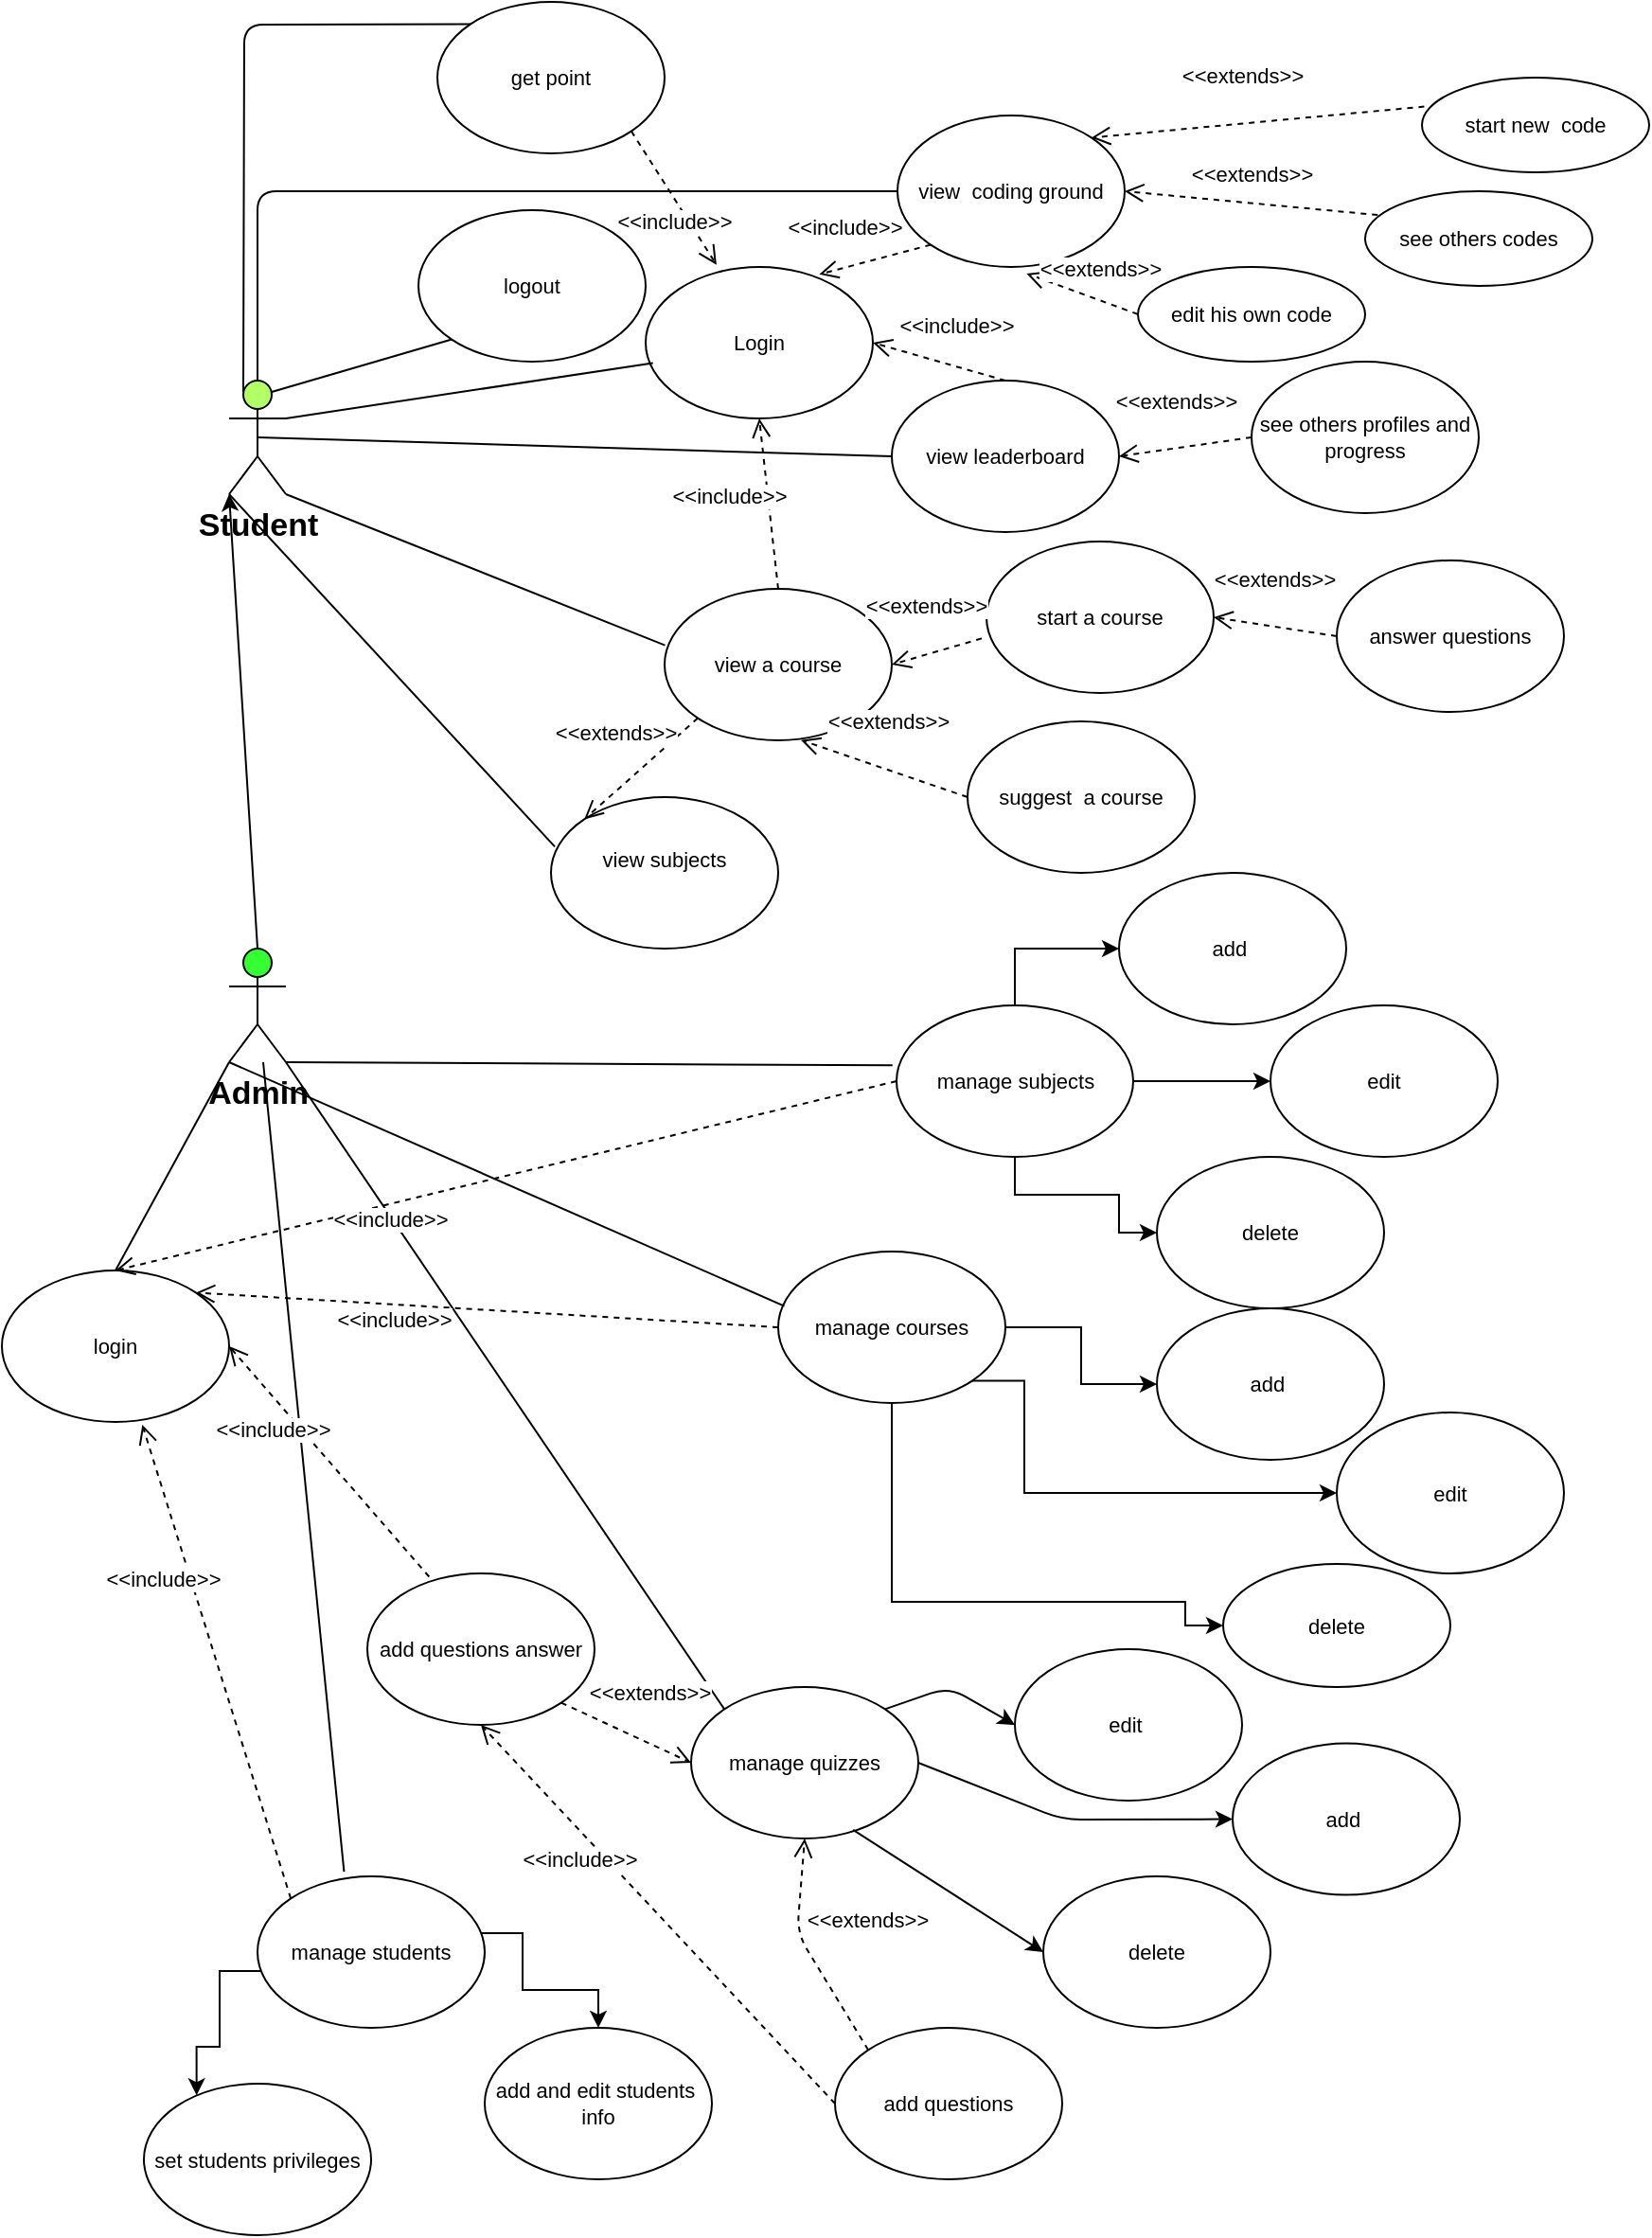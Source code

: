 <mxfile version="10.6.3"><diagram id="WrtbN398oTjJ7pyCJ4HK" name="Page-1"><mxGraphModel dx="716" dy="1461" grid="1" gridSize="10" guides="1" tooltips="1" connect="1" arrows="1" fold="1" page="1" pageScale="1" pageWidth="850" pageHeight="1100" math="0" shadow="0"><root><mxCell id="0"/><mxCell id="1" parent="0"/><mxCell id="4SM97Cl1a3lfnWkF3-LH-1" value="Student" style="shape=umlActor;verticalLabelPosition=bottom;labelBackgroundColor=#ffffff;verticalAlign=top;html=1;outlineConnect=0;fillColor=#B3FF66;fontStyle=1;fontSize=17;" vertex="1" parent="1"><mxGeometry x="120" y="160" width="30" height="60" as="geometry"/></mxCell><mxCell id="4SM97Cl1a3lfnWkF3-LH-2" value="Admin" style="shape=umlActor;verticalLabelPosition=bottom;labelBackgroundColor=#ffffff;verticalAlign=top;html=1;outlineConnect=0;fontStyle=1;fontSize=17;fillColor=#33FF33;" vertex="1" parent="1"><mxGeometry x="120" y="460" width="30" height="60" as="geometry"/></mxCell><mxCell id="4SM97Cl1a3lfnWkF3-LH-3" value="" style="endArrow=classic;html=1;exitX=0.5;exitY=0;exitDx=0;exitDy=0;exitPerimeter=0;entryX=0;entryY=1;entryDx=0;entryDy=0;entryPerimeter=0;" edge="1" parent="1" source="4SM97Cl1a3lfnWkF3-LH-2" target="4SM97Cl1a3lfnWkF3-LH-1"><mxGeometry width="50" height="50" relative="1" as="geometry"><mxPoint x="110" y="400" as="sourcePoint"/><mxPoint x="170" y="450" as="targetPoint"/><Array as="points"/></mxGeometry></mxCell><mxCell id="4SM97Cl1a3lfnWkF3-LH-4" value="Login" style="ellipse;whiteSpace=wrap;html=1;fillColor=none;fontSize=11;" vertex="1" parent="1"><mxGeometry x="340" y="100" width="120" height="80" as="geometry"/></mxCell><mxCell id="4SM97Cl1a3lfnWkF3-LH-5" value="view a course" style="ellipse;whiteSpace=wrap;html=1;fillColor=none;fontSize=11;" vertex="1" parent="1"><mxGeometry x="350" y="270" width="120" height="80" as="geometry"/></mxCell><mxCell id="4SM97Cl1a3lfnWkF3-LH-6" value="suggest&amp;nbsp; a course" style="ellipse;whiteSpace=wrap;html=1;fillColor=none;fontSize=11;" vertex="1" parent="1"><mxGeometry x="510" y="340" width="120" height="80" as="geometry"/></mxCell><mxCell id="4SM97Cl1a3lfnWkF3-LH-7" value="logout" style="ellipse;whiteSpace=wrap;html=1;fillColor=none;fontSize=11;" vertex="1" parent="1"><mxGeometry x="220" y="70" width="120" height="80" as="geometry"/></mxCell><mxCell id="4SM97Cl1a3lfnWkF3-LH-8" value="view leaderboard" style="ellipse;whiteSpace=wrap;html=1;fillColor=none;fontSize=11;" vertex="1" parent="1"><mxGeometry x="470" y="160" width="120" height="80" as="geometry"/></mxCell><mxCell id="4SM97Cl1a3lfnWkF3-LH-9" value="see others profiles and progress&lt;br&gt;" style="ellipse;whiteSpace=wrap;html=1;fillColor=none;fontSize=11;" vertex="1" parent="1"><mxGeometry x="660" y="150" width="120" height="80" as="geometry"/></mxCell><mxCell id="4SM97Cl1a3lfnWkF3-LH-10" value="start a course" style="ellipse;whiteSpace=wrap;html=1;fillColor=none;fontSize=11;" vertex="1" parent="1"><mxGeometry x="520" y="245" width="120" height="80" as="geometry"/></mxCell><mxCell id="4SM97Cl1a3lfnWkF3-LH-11" value="view subjects&lt;br&gt;&lt;br&gt;" style="ellipse;whiteSpace=wrap;html=1;fillColor=none;fontSize=11;" vertex="1" parent="1"><mxGeometry x="290" y="380" width="120" height="80" as="geometry"/></mxCell><mxCell id="4SM97Cl1a3lfnWkF3-LH-12" value="" style="endArrow=none;html=1;fontSize=11;entryX=0;entryY=1;entryDx=0;entryDy=0;exitX=0.75;exitY=0.1;exitDx=0;exitDy=0;exitPerimeter=0;" edge="1" parent="1" source="4SM97Cl1a3lfnWkF3-LH-1" target="4SM97Cl1a3lfnWkF3-LH-7"><mxGeometry width="50" height="50" relative="1" as="geometry"><mxPoint x="150" y="180" as="sourcePoint"/><mxPoint x="200" y="130" as="targetPoint"/></mxGeometry></mxCell><mxCell id="4SM97Cl1a3lfnWkF3-LH-13" value="" style="endArrow=none;html=1;fontSize=11;entryX=0.032;entryY=0.634;entryDx=0;entryDy=0;entryPerimeter=0;exitX=1;exitY=0.333;exitDx=0;exitDy=0;exitPerimeter=0;" edge="1" parent="1" source="4SM97Cl1a3lfnWkF3-LH-1" target="4SM97Cl1a3lfnWkF3-LH-4"><mxGeometry width="50" height="50" relative="1" as="geometry"><mxPoint x="190" y="220" as="sourcePoint"/><mxPoint x="240" y="170" as="targetPoint"/></mxGeometry></mxCell><mxCell id="4SM97Cl1a3lfnWkF3-LH-14" value="" style="endArrow=none;html=1;fontSize=11;exitX=0.5;exitY=0.5;exitDx=0;exitDy=0;exitPerimeter=0;entryX=0;entryY=0.5;entryDx=0;entryDy=0;" edge="1" parent="1" source="4SM97Cl1a3lfnWkF3-LH-1" target="4SM97Cl1a3lfnWkF3-LH-8"><mxGeometry width="50" height="50" relative="1" as="geometry"><mxPoint x="220" y="240" as="sourcePoint"/><mxPoint x="270" y="190" as="targetPoint"/></mxGeometry></mxCell><mxCell id="4SM97Cl1a3lfnWkF3-LH-15" value="" style="endArrow=none;html=1;fontSize=11;exitX=1;exitY=1;exitDx=0;exitDy=0;exitPerimeter=0;entryX=0.002;entryY=0.373;entryDx=0;entryDy=0;entryPerimeter=0;" edge="1" parent="1" source="4SM97Cl1a3lfnWkF3-LH-1" target="4SM97Cl1a3lfnWkF3-LH-5"><mxGeometry width="50" height="50" relative="1" as="geometry"><mxPoint x="230" y="300" as="sourcePoint"/><mxPoint x="280" y="250" as="targetPoint"/></mxGeometry></mxCell><mxCell id="4SM97Cl1a3lfnWkF3-LH-16" value="" style="endArrow=none;html=1;fontSize=11;entryX=0.017;entryY=0.327;entryDx=0;entryDy=0;entryPerimeter=0;exitX=0;exitY=1;exitDx=0;exitDy=0;exitPerimeter=0;" edge="1" parent="1" source="4SM97Cl1a3lfnWkF3-LH-1" target="4SM97Cl1a3lfnWkF3-LH-11"><mxGeometry width="50" height="50" relative="1" as="geometry"><mxPoint x="180" y="340" as="sourcePoint"/><mxPoint x="290" y="400" as="targetPoint"/></mxGeometry></mxCell><mxCell id="4SM97Cl1a3lfnWkF3-LH-17" value="&amp;lt;&amp;lt;extends&amp;gt;&amp;gt;" style="html=1;verticalAlign=bottom;endArrow=open;dashed=1;endSize=8;fontSize=11;exitX=0;exitY=0.5;exitDx=0;exitDy=0;entryX=1;entryY=0.5;entryDx=0;entryDy=0;" edge="1" parent="1" source="4SM97Cl1a3lfnWkF3-LH-9" target="4SM97Cl1a3lfnWkF3-LH-8"><mxGeometry x="0.08" y="-16" relative="1" as="geometry"><mxPoint x="650" y="190" as="sourcePoint"/><mxPoint x="570" y="190" as="targetPoint"/><mxPoint as="offset"/></mxGeometry></mxCell><mxCell id="4SM97Cl1a3lfnWkF3-LH-18" value="&amp;lt;&amp;lt;extends&amp;gt;&amp;gt;" style="html=1;verticalAlign=bottom;endArrow=open;dashed=1;endSize=8;fontSize=11;exitX=-0.021;exitY=0.64;exitDx=0;exitDy=0;entryX=1;entryY=0.5;entryDx=0;entryDy=0;exitPerimeter=0;" edge="1" parent="1" source="4SM97Cl1a3lfnWkF3-LH-10" target="4SM97Cl1a3lfnWkF3-LH-5"><mxGeometry x="0.08" y="-16" relative="1" as="geometry"><mxPoint x="530" y="290" as="sourcePoint"/><mxPoint x="460" y="300" as="targetPoint"/><mxPoint as="offset"/></mxGeometry></mxCell><mxCell id="4SM97Cl1a3lfnWkF3-LH-19" value="&amp;lt;&amp;lt;extends&amp;gt;&amp;gt;" style="html=1;verticalAlign=bottom;endArrow=open;dashed=1;endSize=8;fontSize=11;exitX=0;exitY=0.5;exitDx=0;exitDy=0;entryX=0.6;entryY=0.998;entryDx=0;entryDy=0;entryPerimeter=0;" edge="1" parent="1" source="4SM97Cl1a3lfnWkF3-LH-6" target="4SM97Cl1a3lfnWkF3-LH-5"><mxGeometry x="0.08" y="-16" relative="1" as="geometry"><mxPoint x="510" y="370" as="sourcePoint"/><mxPoint x="440" y="380" as="targetPoint"/><mxPoint as="offset"/></mxGeometry></mxCell><mxCell id="4SM97Cl1a3lfnWkF3-LH-20" value="manage courses" style="ellipse;whiteSpace=wrap;html=1;fillColor=none;fontSize=11;" vertex="1" parent="1"><mxGeometry x="410" y="620" width="120" height="80" as="geometry"/></mxCell><mxCell id="4SM97Cl1a3lfnWkF3-LH-21" style="edgeStyle=orthogonalEdgeStyle;rounded=0;orthogonalLoop=1;jettySize=auto;html=1;entryX=0;entryY=0.5;entryDx=0;entryDy=0;fontSize=11;exitX=1;exitY=0.5;exitDx=0;exitDy=0;" edge="1" parent="1" source="4SM97Cl1a3lfnWkF3-LH-24" target="4SM97Cl1a3lfnWkF3-LH-31"><mxGeometry relative="1" as="geometry"/></mxCell><mxCell id="4SM97Cl1a3lfnWkF3-LH-22" style="edgeStyle=orthogonalEdgeStyle;rounded=0;orthogonalLoop=1;jettySize=auto;html=1;entryX=0;entryY=0.5;entryDx=0;entryDy=0;fontSize=11;" edge="1" parent="1" source="4SM97Cl1a3lfnWkF3-LH-24" target="4SM97Cl1a3lfnWkF3-LH-29"><mxGeometry relative="1" as="geometry"/></mxCell><mxCell id="4SM97Cl1a3lfnWkF3-LH-23" style="edgeStyle=orthogonalEdgeStyle;rounded=0;orthogonalLoop=1;jettySize=auto;html=1;entryX=0;entryY=0.5;entryDx=0;entryDy=0;fontSize=11;" edge="1" parent="1" source="4SM97Cl1a3lfnWkF3-LH-24" target="4SM97Cl1a3lfnWkF3-LH-30"><mxGeometry relative="1" as="geometry"><Array as="points"><mxPoint x="535" y="590"/><mxPoint x="590" y="590"/><mxPoint x="590" y="610"/></Array></mxGeometry></mxCell><mxCell id="4SM97Cl1a3lfnWkF3-LH-24" value="manage subjects" style="ellipse;whiteSpace=wrap;html=1;fillColor=none;fontSize=11;" vertex="1" parent="1"><mxGeometry x="472.5" y="490" width="125" height="80" as="geometry"/></mxCell><mxCell id="4SM97Cl1a3lfnWkF3-LH-25" value="manage quizzes" style="ellipse;whiteSpace=wrap;html=1;fillColor=none;fontSize=11;" vertex="1" parent="1"><mxGeometry x="364" y="850" width="120" height="80" as="geometry"/></mxCell><mxCell id="4SM97Cl1a3lfnWkF3-LH-26" style="edgeStyle=orthogonalEdgeStyle;rounded=0;orthogonalLoop=1;jettySize=auto;html=1;fontSize=11;" edge="1" parent="1" source="4SM97Cl1a3lfnWkF3-LH-28" target="4SM97Cl1a3lfnWkF3-LH-58"><mxGeometry relative="1" as="geometry"><Array as="points"><mxPoint x="275" y="980"/><mxPoint x="275" y="1010"/><mxPoint x="315" y="1010"/></Array></mxGeometry></mxCell><mxCell id="4SM97Cl1a3lfnWkF3-LH-27" style="edgeStyle=orthogonalEdgeStyle;rounded=0;orthogonalLoop=1;jettySize=auto;html=1;entryX=0.232;entryY=0.077;entryDx=0;entryDy=0;entryPerimeter=0;fontSize=11;" edge="1" parent="1" source="4SM97Cl1a3lfnWkF3-LH-28" target="4SM97Cl1a3lfnWkF3-LH-59"><mxGeometry relative="1" as="geometry"><Array as="points"><mxPoint x="115" y="1000"/><mxPoint x="115" y="1040"/><mxPoint x="102" y="1040"/></Array></mxGeometry></mxCell><mxCell id="4SM97Cl1a3lfnWkF3-LH-28" value="manage students" style="ellipse;whiteSpace=wrap;html=1;fillColor=none;fontSize=11;" vertex="1" parent="1"><mxGeometry x="135" y="950" width="120" height="80" as="geometry"/></mxCell><mxCell id="4SM97Cl1a3lfnWkF3-LH-29" value="add&amp;nbsp;" style="ellipse;whiteSpace=wrap;html=1;fillColor=none;fontSize=11;" vertex="1" parent="1"><mxGeometry x="590" y="420" width="120" height="80" as="geometry"/></mxCell><mxCell id="4SM97Cl1a3lfnWkF3-LH-30" value="delete" style="ellipse;whiteSpace=wrap;html=1;fillColor=none;fontSize=11;" vertex="1" parent="1"><mxGeometry x="610" y="570" width="120" height="80" as="geometry"/></mxCell><mxCell id="4SM97Cl1a3lfnWkF3-LH-31" value="edit" style="ellipse;whiteSpace=wrap;html=1;fillColor=none;fontSize=11;" vertex="1" parent="1"><mxGeometry x="670" y="490" width="120" height="80" as="geometry"/></mxCell><mxCell id="4SM97Cl1a3lfnWkF3-LH-32" value="" style="endArrow=none;html=1;fontSize=11;entryX=-0.017;entryY=0.396;entryDx=0;entryDy=0;entryPerimeter=0;exitX=1;exitY=1;exitDx=0;exitDy=0;exitPerimeter=0;" edge="1" parent="1" source="4SM97Cl1a3lfnWkF3-LH-2" target="4SM97Cl1a3lfnWkF3-LH-24"><mxGeometry width="50" height="50" relative="1" as="geometry"><mxPoint x="220" y="585" as="sourcePoint"/><mxPoint x="270" y="535" as="targetPoint"/></mxGeometry></mxCell><mxCell id="4SM97Cl1a3lfnWkF3-LH-33" value="view&amp;nbsp; coding ground" style="ellipse;whiteSpace=wrap;html=1;fillColor=none;fontSize=11;" vertex="1" parent="1"><mxGeometry x="473" y="20" width="120" height="80" as="geometry"/></mxCell><mxCell id="4SM97Cl1a3lfnWkF3-LH-34" value="start new&amp;nbsp; code" style="ellipse;whiteSpace=wrap;html=1;fillColor=none;fontSize=11;" vertex="1" parent="1"><mxGeometry x="750" width="120" height="50" as="geometry"/></mxCell><mxCell id="4SM97Cl1a3lfnWkF3-LH-35" value="see others codes" style="ellipse;whiteSpace=wrap;html=1;fillColor=none;fontSize=11;" vertex="1" parent="1"><mxGeometry x="720" y="60" width="120" height="50" as="geometry"/></mxCell><mxCell id="4SM97Cl1a3lfnWkF3-LH-36" value="edit his own code" style="ellipse;whiteSpace=wrap;html=1;fillColor=none;fontSize=11;" vertex="1" parent="1"><mxGeometry x="600" y="100" width="120" height="50" as="geometry"/></mxCell><mxCell id="4SM97Cl1a3lfnWkF3-LH-37" value="&amp;lt;&amp;lt;extends&amp;gt;&amp;gt;" style="html=1;verticalAlign=bottom;endArrow=open;dashed=1;endSize=8;fontSize=11;exitX=0.01;exitY=0.306;exitDx=0;exitDy=0;entryX=1;entryY=0;entryDx=0;entryDy=0;exitPerimeter=0;" edge="1" parent="1" source="4SM97Cl1a3lfnWkF3-LH-34" target="4SM97Cl1a3lfnWkF3-LH-33"><mxGeometry x="0.08" y="-16" relative="1" as="geometry"><mxPoint x="706.5" y="15" as="sourcePoint"/><mxPoint x="636.5" y="25" as="targetPoint"/><mxPoint as="offset"/></mxGeometry></mxCell><mxCell id="4SM97Cl1a3lfnWkF3-LH-38" value="&amp;lt;&amp;lt;extends&amp;gt;&amp;gt;" style="html=1;verticalAlign=bottom;endArrow=open;dashed=1;endSize=8;fontSize=11;exitX=0.055;exitY=0.251;exitDx=0;exitDy=0;entryX=1;entryY=0.5;entryDx=0;entryDy=0;exitPerimeter=0;" edge="1" parent="1" source="4SM97Cl1a3lfnWkF3-LH-35" target="4SM97Cl1a3lfnWkF3-LH-33"><mxGeometry x="0.009" y="-6" relative="1" as="geometry"><mxPoint x="695" y="70" as="sourcePoint"/><mxPoint x="625" y="80" as="targetPoint"/><mxPoint as="offset"/><Array as="points"/></mxGeometry></mxCell><mxCell id="4SM97Cl1a3lfnWkF3-LH-39" value="&amp;lt;&amp;lt;extends&amp;gt;&amp;gt;" style="html=1;verticalAlign=bottom;endArrow=open;dashed=1;endSize=8;fontSize=11;exitX=0;exitY=0.5;exitDx=0;exitDy=0;entryX=0.568;entryY=1.043;entryDx=0;entryDy=0;entryPerimeter=0;" edge="1" parent="1" source="4SM97Cl1a3lfnWkF3-LH-36" target="4SM97Cl1a3lfnWkF3-LH-33"><mxGeometry x="-0.238" y="-7" relative="1" as="geometry"><mxPoint x="605" y="135" as="sourcePoint"/><mxPoint x="535" y="145" as="targetPoint"/><mxPoint as="offset"/></mxGeometry></mxCell><mxCell id="4SM97Cl1a3lfnWkF3-LH-40" value="" style="endArrow=none;html=1;fontSize=11;exitX=0.5;exitY=0;exitDx=0;exitDy=0;exitPerimeter=0;entryX=0;entryY=0.5;entryDx=0;entryDy=0;" edge="1" parent="1" source="4SM97Cl1a3lfnWkF3-LH-1" target="4SM97Cl1a3lfnWkF3-LH-33"><mxGeometry width="50" height="50" relative="1" as="geometry"><mxPoint x="150" y="80" as="sourcePoint"/><mxPoint x="290" y="20" as="targetPoint"/><Array as="points"><mxPoint x="135" y="60"/></Array></mxGeometry></mxCell><mxCell id="4SM97Cl1a3lfnWkF3-LH-41" style="edgeStyle=orthogonalEdgeStyle;rounded=0;orthogonalLoop=1;jettySize=auto;html=1;entryX=0;entryY=0.5;entryDx=0;entryDy=0;fontSize=11;exitX=1;exitY=1;exitDx=0;exitDy=0;" edge="1" parent="1" source="4SM97Cl1a3lfnWkF3-LH-20" target="4SM97Cl1a3lfnWkF3-LH-46"><mxGeometry relative="1" as="geometry"><mxPoint x="633.143" y="744.714" as="sourcePoint"/><Array as="points"><mxPoint x="540" y="688"/><mxPoint x="540" y="747"/></Array></mxGeometry></mxCell><mxCell id="4SM97Cl1a3lfnWkF3-LH-42" style="edgeStyle=orthogonalEdgeStyle;rounded=0;orthogonalLoop=1;jettySize=auto;html=1;entryX=0;entryY=0.5;entryDx=0;entryDy=0;fontSize=11;exitX=1;exitY=0.5;exitDx=0;exitDy=0;" edge="1" parent="1" source="4SM97Cl1a3lfnWkF3-LH-20" target="4SM97Cl1a3lfnWkF3-LH-44"><mxGeometry relative="1" as="geometry"><mxPoint x="570" y="705" as="sourcePoint"/></mxGeometry></mxCell><mxCell id="4SM97Cl1a3lfnWkF3-LH-43" style="edgeStyle=orthogonalEdgeStyle;rounded=0;orthogonalLoop=1;jettySize=auto;html=1;entryX=0;entryY=0.5;entryDx=0;entryDy=0;fontSize=11;exitX=0.5;exitY=1;exitDx=0;exitDy=0;" edge="1" parent="1" source="4SM97Cl1a3lfnWkF3-LH-20" target="4SM97Cl1a3lfnWkF3-LH-45"><mxGeometry relative="1" as="geometry"><mxPoint x="570" y="785" as="sourcePoint"/><Array as="points"><mxPoint x="470" y="805"/><mxPoint x="625" y="805"/><mxPoint x="625" y="817"/></Array></mxGeometry></mxCell><mxCell id="4SM97Cl1a3lfnWkF3-LH-44" value="add&amp;nbsp;" style="ellipse;whiteSpace=wrap;html=1;fillColor=none;fontSize=11;" vertex="1" parent="1"><mxGeometry x="610" y="650" width="120" height="80" as="geometry"/></mxCell><mxCell id="4SM97Cl1a3lfnWkF3-LH-45" value="delete" style="ellipse;whiteSpace=wrap;html=1;fillColor=none;fontSize=11;" vertex="1" parent="1"><mxGeometry x="645" y="785" width="120" height="65" as="geometry"/></mxCell><mxCell id="4SM97Cl1a3lfnWkF3-LH-46" value="edit" style="ellipse;whiteSpace=wrap;html=1;fillColor=none;fontSize=11;" vertex="1" parent="1"><mxGeometry x="705" y="705" width="120" height="85" as="geometry"/></mxCell><mxCell id="4SM97Cl1a3lfnWkF3-LH-47" value="add&amp;nbsp;" style="ellipse;whiteSpace=wrap;html=1;fillColor=none;fontSize=11;" vertex="1" parent="1"><mxGeometry x="650" y="879.786" width="120" height="80" as="geometry"/></mxCell><mxCell id="4SM97Cl1a3lfnWkF3-LH-48" value="edit&amp;nbsp;" style="ellipse;whiteSpace=wrap;html=1;fillColor=none;fontSize=11;" vertex="1" parent="1"><mxGeometry x="535" y="830" width="120" height="80" as="geometry"/></mxCell><mxCell id="4SM97Cl1a3lfnWkF3-LH-49" value="delete" style="ellipse;whiteSpace=wrap;html=1;fillColor=none;fontSize=11;" vertex="1" parent="1"><mxGeometry x="550" y="950" width="120" height="80" as="geometry"/></mxCell><mxCell id="4SM97Cl1a3lfnWkF3-LH-50" value="" style="endArrow=classic;html=1;fontSize=11;entryX=0;entryY=0.5;entryDx=0;entryDy=0;exitX=1;exitY=0;exitDx=0;exitDy=0;" edge="1" parent="1" source="4SM97Cl1a3lfnWkF3-LH-25" target="4SM97Cl1a3lfnWkF3-LH-48"><mxGeometry width="50" height="50" relative="1" as="geometry"><mxPoint x="260" y="900" as="sourcePoint"/><mxPoint x="310" y="850" as="targetPoint"/><Array as="points"><mxPoint x="500" y="850"/></Array></mxGeometry></mxCell><mxCell id="4SM97Cl1a3lfnWkF3-LH-51" value="" style="endArrow=classic;html=1;fontSize=11;entryX=0;entryY=0.5;entryDx=0;entryDy=0;exitX=1;exitY=0.5;exitDx=0;exitDy=0;" edge="1" parent="1" source="4SM97Cl1a3lfnWkF3-LH-25" target="4SM97Cl1a3lfnWkF3-LH-47"><mxGeometry width="50" height="50" relative="1" as="geometry"><mxPoint x="410" y="1010" as="sourcePoint"/><mxPoint x="460" y="960" as="targetPoint"/><Array as="points"><mxPoint x="560" y="920"/></Array></mxGeometry></mxCell><mxCell id="4SM97Cl1a3lfnWkF3-LH-52" value="" style="endArrow=classic;html=1;fontSize=11;exitX=0.713;exitY=0.943;exitDx=0;exitDy=0;exitPerimeter=0;entryX=0;entryY=0.5;entryDx=0;entryDy=0;" edge="1" parent="1" source="4SM97Cl1a3lfnWkF3-LH-25" target="4SM97Cl1a3lfnWkF3-LH-49"><mxGeometry width="50" height="50" relative="1" as="geometry"><mxPoint x="450" y="1010" as="sourcePoint"/><mxPoint x="500" y="960" as="targetPoint"/></mxGeometry></mxCell><mxCell id="4SM97Cl1a3lfnWkF3-LH-53" value="" style="endArrow=none;html=1;fontSize=11;exitX=1;exitY=1;exitDx=0;exitDy=0;exitPerimeter=0;entryX=0;entryY=0;entryDx=0;entryDy=0;" edge="1" parent="1" source="4SM97Cl1a3lfnWkF3-LH-2" target="4SM97Cl1a3lfnWkF3-LH-25"><mxGeometry width="50" height="50" relative="1" as="geometry"><mxPoint x="140" y="520" as="sourcePoint"/><mxPoint x="260" y="630" as="targetPoint"/></mxGeometry></mxCell><mxCell id="4SM97Cl1a3lfnWkF3-LH-54" value="" style="endArrow=none;html=1;fontSize=11;exitX=0.381;exitY=-0.031;exitDx=0;exitDy=0;exitPerimeter=0;" edge="1" parent="1" source="4SM97Cl1a3lfnWkF3-LH-28" target="4SM97Cl1a3lfnWkF3-LH-2"><mxGeometry width="50" height="50" relative="1" as="geometry"><mxPoint x="240" y="860" as="sourcePoint"/><mxPoint x="290" y="810" as="targetPoint"/></mxGeometry></mxCell><mxCell id="4SM97Cl1a3lfnWkF3-LH-55" value="" style="endArrow=none;html=1;fontSize=11;entryX=0.027;entryY=0.36;entryDx=0;entryDy=0;entryPerimeter=0;exitX=0;exitY=1;exitDx=0;exitDy=0;exitPerimeter=0;" edge="1" parent="1" source="4SM97Cl1a3lfnWkF3-LH-2" target="4SM97Cl1a3lfnWkF3-LH-20"><mxGeometry width="50" height="50" relative="1" as="geometry"><mxPoint x="280" y="600" as="sourcePoint"/><mxPoint x="330" y="550" as="targetPoint"/></mxGeometry></mxCell><mxCell id="4SM97Cl1a3lfnWkF3-LH-56" value="&amp;lt;&amp;lt;extends&amp;gt;&amp;gt;" style="html=1;verticalAlign=bottom;endArrow=open;dashed=1;endSize=8;fontSize=11;entryX=0.5;entryY=1;entryDx=0;entryDy=0;exitX=0;exitY=0;exitDx=0;exitDy=0;" edge="1" parent="1" source="4SM97Cl1a3lfnWkF3-LH-57" target="4SM97Cl1a3lfnWkF3-LH-25"><mxGeometry x="0.217" y="-37" relative="1" as="geometry"><mxPoint x="440" y="1040" as="sourcePoint"/><mxPoint x="400" y="1020" as="targetPoint"/><mxPoint y="1" as="offset"/><Array as="points"><mxPoint x="420" y="980"/></Array></mxGeometry></mxCell><mxCell id="4SM97Cl1a3lfnWkF3-LH-57" value="add questions" style="ellipse;whiteSpace=wrap;html=1;fillColor=none;fontSize=11;" vertex="1" parent="1"><mxGeometry x="440" y="1030" width="120" height="80" as="geometry"/></mxCell><mxCell id="4SM97Cl1a3lfnWkF3-LH-58" value="add and edit students&amp;nbsp;&lt;br&gt;info&lt;br&gt;" style="ellipse;whiteSpace=wrap;html=1;fillColor=none;fontSize=11;" vertex="1" parent="1"><mxGeometry x="255" y="1030" width="120" height="80" as="geometry"/></mxCell><mxCell id="4SM97Cl1a3lfnWkF3-LH-59" value="set students privileges" style="ellipse;whiteSpace=wrap;html=1;fillColor=none;fontSize=11;" vertex="1" parent="1"><mxGeometry x="75" y="1059.5" width="120" height="80" as="geometry"/></mxCell><mxCell id="4SM97Cl1a3lfnWkF3-LH-60" value="&amp;lt;&amp;lt;extends&amp;gt;&amp;gt;" style="html=1;verticalAlign=bottom;endArrow=open;dashed=1;endSize=8;fontSize=11;entryX=0;entryY=0.5;entryDx=0;entryDy=0;exitX=1;exitY=1;exitDx=0;exitDy=0;" edge="1" parent="1" source="4SM97Cl1a3lfnWkF3-LH-61" target="4SM97Cl1a3lfnWkF3-LH-25"><mxGeometry x="0.081" y="30" relative="1" as="geometry"><mxPoint x="332" y="870" as="sourcePoint"/><mxPoint x="353.857" y="930.214" as="targetPoint"/><mxPoint x="-3" y="14" as="offset"/><Array as="points"/></mxGeometry></mxCell><mxCell id="4SM97Cl1a3lfnWkF3-LH-61" value="add questions answer" style="ellipse;whiteSpace=wrap;html=1;fillColor=none;fontSize=11;" vertex="1" parent="1"><mxGeometry x="193" y="790" width="120" height="80" as="geometry"/></mxCell><mxCell id="4SM97Cl1a3lfnWkF3-LH-62" value="&amp;lt;&amp;lt;include&amp;gt;&amp;gt;" style="html=1;verticalAlign=bottom;endArrow=open;dashed=1;endSize=8;fontSize=11;exitX=0;exitY=1;exitDx=0;exitDy=0;entryX=0.764;entryY=0.049;entryDx=0;entryDy=0;entryPerimeter=0;" edge="1" parent="1" source="4SM97Cl1a3lfnWkF3-LH-33" target="4SM97Cl1a3lfnWkF3-LH-4"><mxGeometry x="0.437" y="-12" relative="1" as="geometry"><mxPoint x="561.5" y="93.167" as="sourcePoint"/><mxPoint x="384.833" y="109.833" as="targetPoint"/><mxPoint as="offset"/></mxGeometry></mxCell><mxCell id="4SM97Cl1a3lfnWkF3-LH-63" value="&amp;lt;&amp;lt;include&amp;gt;&amp;gt;" style="html=1;verticalAlign=bottom;endArrow=open;dashed=1;endSize=8;fontSize=11;exitX=0.5;exitY=0;exitDx=0;exitDy=0;entryX=1;entryY=0.5;entryDx=0;entryDy=0;" edge="1" parent="1" source="4SM97Cl1a3lfnWkF3-LH-8" target="4SM97Cl1a3lfnWkF3-LH-4"><mxGeometry x="-0.18" y="-12" relative="1" as="geometry"><mxPoint x="500.333" y="98" as="sourcePoint"/><mxPoint x="442" y="114.667" as="targetPoint"/><mxPoint as="offset"/></mxGeometry></mxCell><mxCell id="4SM97Cl1a3lfnWkF3-LH-64" value="&amp;lt;&amp;lt;include&amp;gt;&amp;gt;" style="html=1;verticalAlign=bottom;endArrow=open;dashed=1;endSize=8;fontSize=11;exitX=0.5;exitY=0;exitDx=0;exitDy=0;entryX=0.5;entryY=1;entryDx=0;entryDy=0;" edge="1" parent="1" source="4SM97Cl1a3lfnWkF3-LH-5" target="4SM97Cl1a3lfnWkF3-LH-4"><mxGeometry x="-0.068" y="21" relative="1" as="geometry"><mxPoint x="452" y="124.667" as="sourcePoint"/><mxPoint x="510.333" y="108" as="targetPoint"/><mxPoint y="-1" as="offset"/></mxGeometry></mxCell><mxCell id="4SM97Cl1a3lfnWkF3-LH-65" value="answer questions" style="ellipse;whiteSpace=wrap;html=1;fillColor=none;fontSize=11;" vertex="1" parent="1"><mxGeometry x="705" y="255" width="120" height="80" as="geometry"/></mxCell><mxCell id="4SM97Cl1a3lfnWkF3-LH-66" value="&amp;lt;&amp;lt;extends&amp;gt;&amp;gt;" style="html=1;verticalAlign=bottom;endArrow=open;dashed=1;endSize=8;fontSize=11;exitX=0;exitY=0.5;exitDx=0;exitDy=0;entryX=1;entryY=0.5;entryDx=0;entryDy=0;" edge="1" parent="1" source="4SM97Cl1a3lfnWkF3-LH-65" target="4SM97Cl1a3lfnWkF3-LH-10"><mxGeometry x="0.08" y="-16" relative="1" as="geometry"><mxPoint x="527" y="306.333" as="sourcePoint"/><mxPoint x="480.333" y="319.667" as="targetPoint"/><mxPoint as="offset"/></mxGeometry></mxCell><mxCell id="4SM97Cl1a3lfnWkF3-LH-67" value="&amp;lt;&amp;lt;extends&amp;gt;&amp;gt;" style="html=1;verticalAlign=bottom;endArrow=open;dashed=1;endSize=8;fontSize=11;exitX=0;exitY=1;exitDx=0;exitDy=0;entryX=0;entryY=0;entryDx=0;entryDy=0;" edge="1" parent="1" source="4SM97Cl1a3lfnWkF3-LH-5" target="4SM97Cl1a3lfnWkF3-LH-11"><mxGeometry x="0.08" y="-16" relative="1" as="geometry"><mxPoint x="715.333" y="304.667" as="sourcePoint"/><mxPoint x="650.333" y="294.667" as="targetPoint"/><mxPoint as="offset"/></mxGeometry></mxCell><mxCell id="4SM97Cl1a3lfnWkF3-LH-68" value="&amp;lt;&amp;lt;include&amp;gt;&amp;gt;" style="html=1;verticalAlign=bottom;endArrow=open;dashed=1;endSize=8;fontSize=11;entryX=0.5;entryY=1;entryDx=0;entryDy=0;exitX=0;exitY=0.5;exitDx=0;exitDy=0;" edge="1" parent="1" source="4SM97Cl1a3lfnWkF3-LH-57" target="4SM97Cl1a3lfnWkF3-LH-61"><mxGeometry x="0.315" y="17" relative="1" as="geometry"><mxPoint x="467" y="1051.333" as="sourcePoint"/><mxPoint x="433.667" y="939.667" as="targetPoint"/><mxPoint as="offset"/></mxGeometry></mxCell><mxCell id="4SM97Cl1a3lfnWkF3-LH-69" value="login" style="ellipse;whiteSpace=wrap;html=1;fillColor=none;fontSize=11;" vertex="1" parent="1"><mxGeometry y="630" width="120" height="80" as="geometry"/></mxCell><mxCell id="4SM97Cl1a3lfnWkF3-LH-70" value="" style="endArrow=none;html=1;fontSize=11;entryX=0.5;entryY=0;entryDx=0;entryDy=0;exitX=0;exitY=1;exitDx=0;exitDy=0;exitPerimeter=0;" edge="1" parent="1" source="4SM97Cl1a3lfnWkF3-LH-2" target="4SM97Cl1a3lfnWkF3-LH-69"><mxGeometry width="50" height="50" relative="1" as="geometry"><mxPoint x="130.333" y="529.667" as="sourcePoint"/><mxPoint x="423.667" y="658" as="targetPoint"/></mxGeometry></mxCell><mxCell id="4SM97Cl1a3lfnWkF3-LH-71" value="&amp;lt;&amp;lt;include&amp;gt;&amp;gt;" style="html=1;verticalAlign=bottom;endArrow=open;dashed=1;endSize=8;fontSize=11;entryX=1;entryY=0.5;entryDx=0;entryDy=0;exitX=0.272;exitY=0.022;exitDx=0;exitDy=0;exitPerimeter=0;" edge="1" parent="1" source="4SM97Cl1a3lfnWkF3-LH-61" target="4SM97Cl1a3lfnWkF3-LH-69"><mxGeometry x="0.315" y="17" relative="1" as="geometry"><mxPoint x="450.333" y="1079.667" as="sourcePoint"/><mxPoint x="263.667" y="879.667" as="targetPoint"/><mxPoint as="offset"/></mxGeometry></mxCell><mxCell id="4SM97Cl1a3lfnWkF3-LH-72" value="&amp;lt;&amp;lt;include&amp;gt;&amp;gt;" style="html=1;verticalAlign=bottom;endArrow=open;dashed=1;endSize=8;fontSize=11;entryX=1;entryY=0;entryDx=0;entryDy=0;exitX=0;exitY=0.5;exitDx=0;exitDy=0;" edge="1" parent="1" source="4SM97Cl1a3lfnWkF3-LH-20" target="4SM97Cl1a3lfnWkF3-LH-69"><mxGeometry x="0.315" y="17" relative="1" as="geometry"><mxPoint x="235.333" y="801.333" as="sourcePoint"/><mxPoint x="130.333" y="679.667" as="targetPoint"/><mxPoint as="offset"/></mxGeometry></mxCell><mxCell id="4SM97Cl1a3lfnWkF3-LH-73" value="&amp;lt;&amp;lt;include&amp;gt;&amp;gt;" style="html=1;verticalAlign=bottom;endArrow=open;dashed=1;endSize=8;fontSize=11;entryX=0.5;entryY=0;entryDx=0;entryDy=0;exitX=0;exitY=0.5;exitDx=0;exitDy=0;" edge="1" parent="1" source="4SM97Cl1a3lfnWkF3-LH-24" target="4SM97Cl1a3lfnWkF3-LH-69"><mxGeometry x="0.315" y="17" relative="1" as="geometry"><mxPoint x="245.333" y="811.333" as="sourcePoint"/><mxPoint x="140.333" y="689.667" as="targetPoint"/><mxPoint as="offset"/></mxGeometry></mxCell><mxCell id="4SM97Cl1a3lfnWkF3-LH-74" value="&amp;lt;&amp;lt;include&amp;gt;&amp;gt;" style="html=1;verticalAlign=bottom;endArrow=open;dashed=1;endSize=8;fontSize=11;entryX=0.618;entryY=1.019;entryDx=0;entryDy=0;exitX=0;exitY=0;exitDx=0;exitDy=0;entryPerimeter=0;" edge="1" parent="1" source="4SM97Cl1a3lfnWkF3-LH-28" target="4SM97Cl1a3lfnWkF3-LH-69"><mxGeometry x="0.315" y="17" relative="1" as="geometry"><mxPoint x="255.333" y="821.333" as="sourcePoint"/><mxPoint x="150.333" y="699.667" as="targetPoint"/><mxPoint as="offset"/></mxGeometry></mxCell><mxCell id="4SM97Cl1a3lfnWkF3-LH-75" value="get point" style="ellipse;whiteSpace=wrap;html=1;fillColor=none;fontSize=11;" vertex="1" parent="1"><mxGeometry x="230" y="-40" width="120" height="80" as="geometry"/></mxCell><mxCell id="4SM97Cl1a3lfnWkF3-LH-77" value="" style="endArrow=none;html=1;fontSize=11;exitX=0.25;exitY=0.1;exitDx=0;exitDy=0;exitPerimeter=0;entryX=0;entryY=0;entryDx=0;entryDy=0;" edge="1" parent="1" source="4SM97Cl1a3lfnWkF3-LH-1" target="4SM97Cl1a3lfnWkF3-LH-75"><mxGeometry width="50" height="50" relative="1" as="geometry"><mxPoint x="145" y="170" as="sourcePoint"/><mxPoint x="483" y="70" as="targetPoint"/><Array as="points"><mxPoint x="128" y="-28"/></Array></mxGeometry></mxCell><mxCell id="4SM97Cl1a3lfnWkF3-LH-78" value="&amp;lt;&amp;lt;include&amp;gt;&amp;gt;" style="html=1;verticalAlign=bottom;endArrow=open;dashed=1;endSize=8;fontSize=11;exitX=1;exitY=1;exitDx=0;exitDy=0;entryX=0.312;entryY=-0.014;entryDx=0;entryDy=0;entryPerimeter=0;" edge="1" parent="1" source="4SM97Cl1a3lfnWkF3-LH-75" target="4SM97Cl1a3lfnWkF3-LH-4"><mxGeometry x="0.437" y="-12" relative="1" as="geometry"><mxPoint x="501" y="98" as="sourcePoint"/><mxPoint x="442" y="114" as="targetPoint"/><mxPoint as="offset"/></mxGeometry></mxCell></root></mxGraphModel></diagram></mxfile>